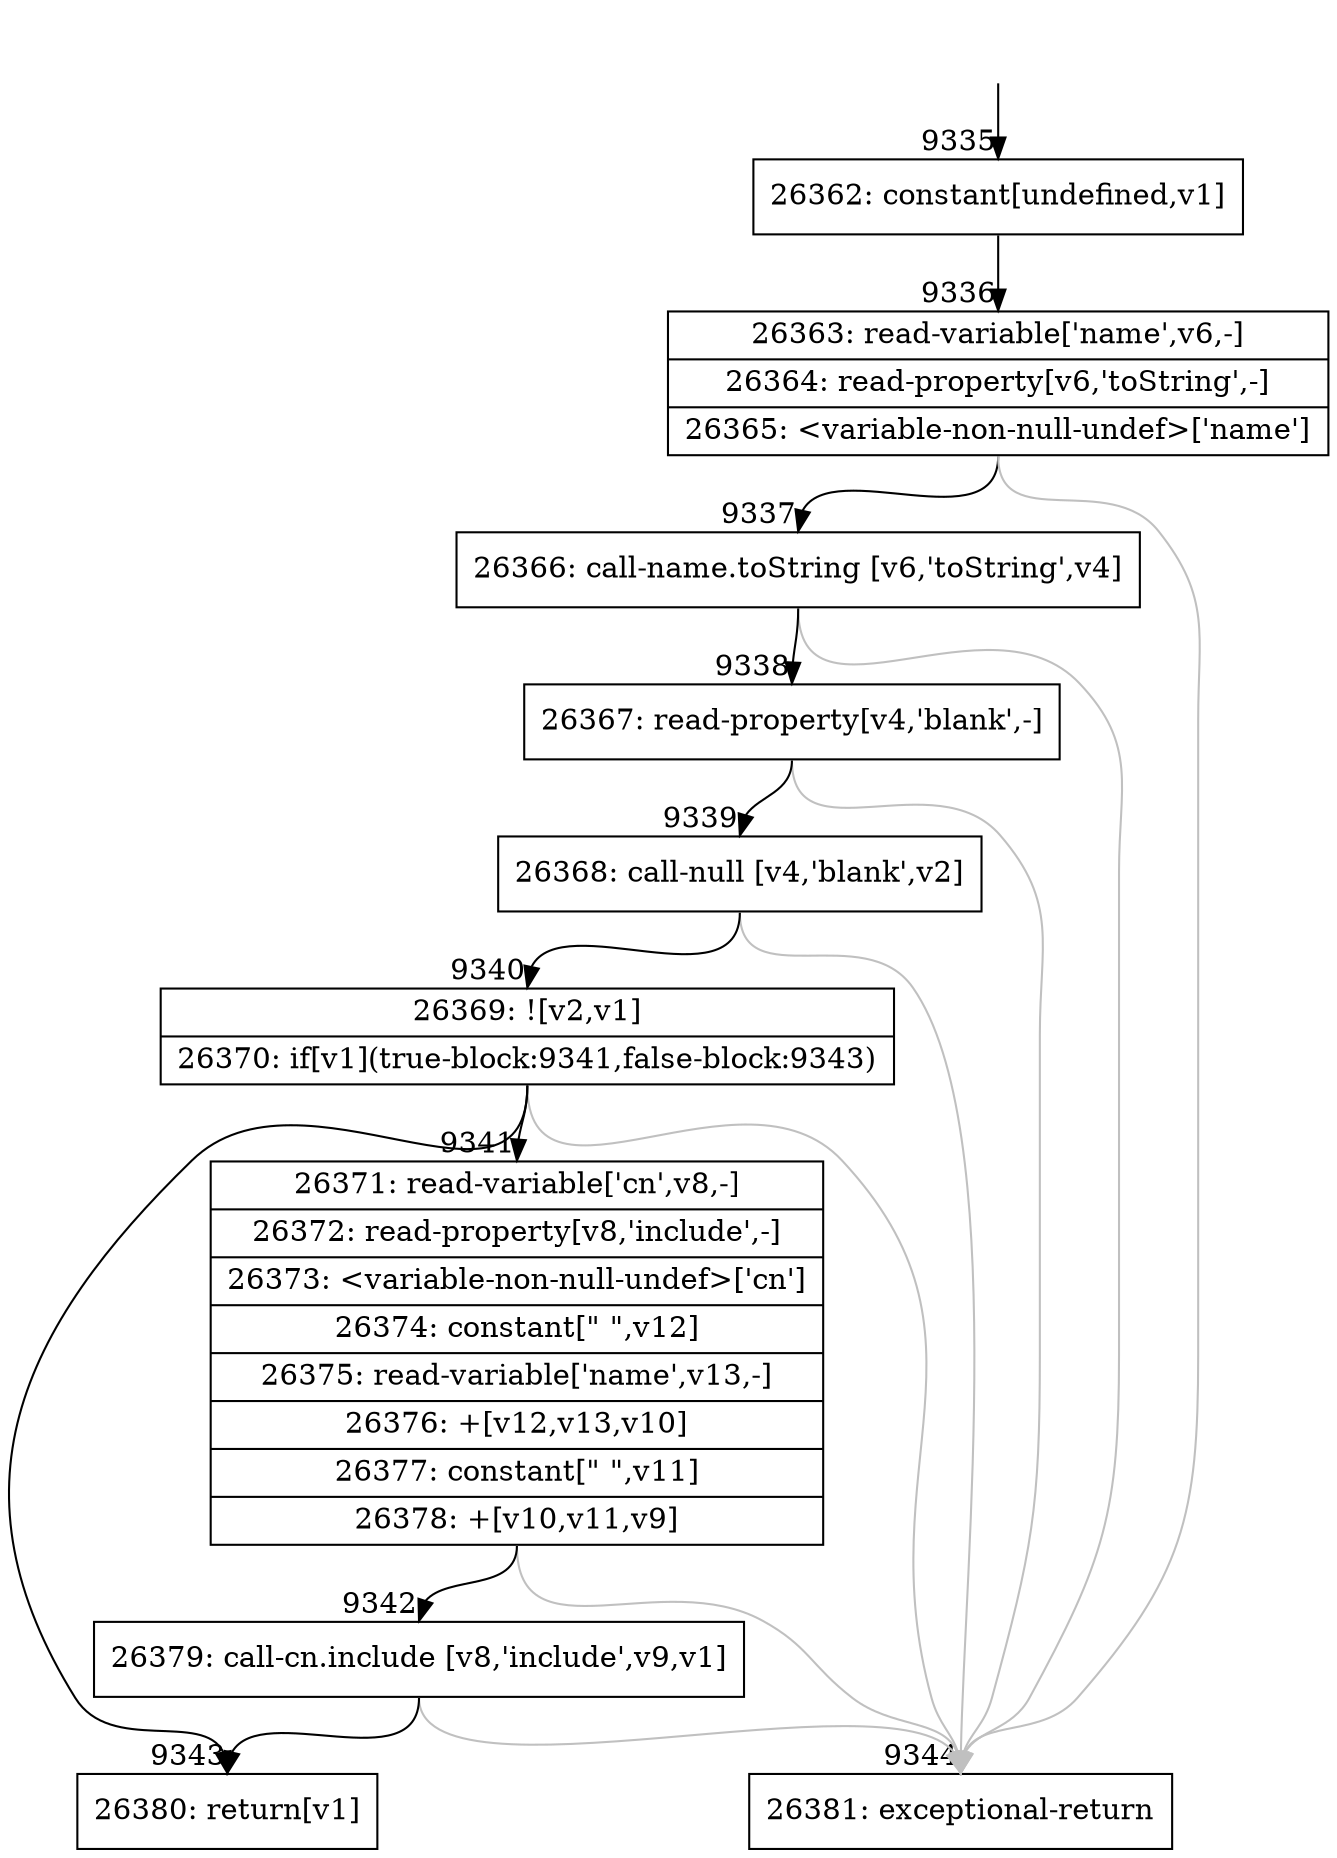 digraph {
rankdir="TD"
BB_entry715[shape=none,label=""];
BB_entry715 -> BB9335 [tailport=s, headport=n, headlabel="    9335"]
BB9335 [shape=record label="{26362: constant[undefined,v1]}" ] 
BB9335 -> BB9336 [tailport=s, headport=n, headlabel="      9336"]
BB9336 [shape=record label="{26363: read-variable['name',v6,-]|26364: read-property[v6,'toString',-]|26365: \<variable-non-null-undef\>['name']}" ] 
BB9336 -> BB9337 [tailport=s, headport=n, headlabel="      9337"]
BB9336 -> BB9344 [tailport=s, headport=n, color=gray, headlabel="      9344"]
BB9337 [shape=record label="{26366: call-name.toString [v6,'toString',v4]}" ] 
BB9337 -> BB9338 [tailport=s, headport=n, headlabel="      9338"]
BB9337 -> BB9344 [tailport=s, headport=n, color=gray]
BB9338 [shape=record label="{26367: read-property[v4,'blank',-]}" ] 
BB9338 -> BB9339 [tailport=s, headport=n, headlabel="      9339"]
BB9338 -> BB9344 [tailport=s, headport=n, color=gray]
BB9339 [shape=record label="{26368: call-null [v4,'blank',v2]}" ] 
BB9339 -> BB9340 [tailport=s, headport=n, headlabel="      9340"]
BB9339 -> BB9344 [tailport=s, headport=n, color=gray]
BB9340 [shape=record label="{26369: ![v2,v1]|26370: if[v1](true-block:9341,false-block:9343)}" ] 
BB9340 -> BB9343 [tailport=s, headport=n, headlabel="      9343"]
BB9340 -> BB9341 [tailport=s, headport=n, headlabel="      9341"]
BB9340 -> BB9344 [tailport=s, headport=n, color=gray]
BB9341 [shape=record label="{26371: read-variable['cn',v8,-]|26372: read-property[v8,'include',-]|26373: \<variable-non-null-undef\>['cn']|26374: constant[\" \",v12]|26375: read-variable['name',v13,-]|26376: +[v12,v13,v10]|26377: constant[\" \",v11]|26378: +[v10,v11,v9]}" ] 
BB9341 -> BB9342 [tailport=s, headport=n, headlabel="      9342"]
BB9341 -> BB9344 [tailport=s, headport=n, color=gray]
BB9342 [shape=record label="{26379: call-cn.include [v8,'include',v9,v1]}" ] 
BB9342 -> BB9343 [tailport=s, headport=n]
BB9342 -> BB9344 [tailport=s, headport=n, color=gray]
BB9343 [shape=record label="{26380: return[v1]}" ] 
BB9344 [shape=record label="{26381: exceptional-return}" ] 
//#$~ 7408
}
